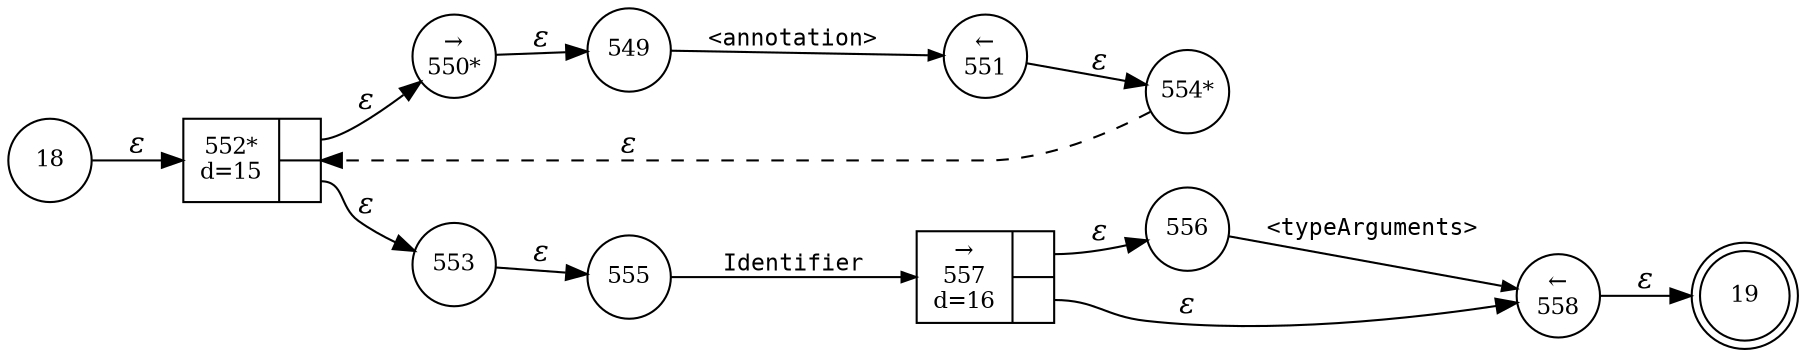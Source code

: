 digraph ATN {
rankdir=LR;
s19[fontsize=11, label="19", shape=doublecircle, fixedsize=true, width=.6];
s18[fontsize=11,label="18", shape=circle, fixedsize=true, width=.55, peripheries=1];
s549[fontsize=11,label="549", shape=circle, fixedsize=true, width=.55, peripheries=1];
s550[fontsize=11,label="&rarr;\n550*", shape=circle, fixedsize=true, width=.55, peripheries=1];
s551[fontsize=11,label="&larr;\n551", shape=circle, fixedsize=true, width=.55, peripheries=1];
s552[fontsize=11,label="{552*\nd=15|{<p0>|<p1>}}", shape=record, fixedsize=false, peripheries=1];
s553[fontsize=11,label="553", shape=circle, fixedsize=true, width=.55, peripheries=1];
s554[fontsize=11,label="554*", shape=circle, fixedsize=true, width=.55, peripheries=1];
s555[fontsize=11,label="555", shape=circle, fixedsize=true, width=.55, peripheries=1];
s556[fontsize=11,label="556", shape=circle, fixedsize=true, width=.55, peripheries=1];
s557[fontsize=11,label="{&rarr;\n557\nd=16|{<p0>|<p1>}}", shape=record, fixedsize=false, peripheries=1];
s558[fontsize=11,label="&larr;\n558", shape=circle, fixedsize=true, width=.55, peripheries=1];
s18 -> s552 [fontname="Times-Italic", label="&epsilon;"];
s552:p0 -> s550 [fontname="Times-Italic", label="&epsilon;"];
s552:p1 -> s553 [fontname="Times-Italic", label="&epsilon;"];
s550 -> s549 [fontname="Times-Italic", label="&epsilon;"];
s553 -> s555 [fontname="Times-Italic", label="&epsilon;"];
s549 -> s551 [fontsize=11, fontname="Courier", arrowsize=.7, label = "<annotation>", arrowhead = normal];
s555 -> s557 [fontsize=11, fontname="Courier", arrowsize=.7, label = "Identifier", arrowhead = normal];
s551 -> s554 [fontname="Times-Italic", label="&epsilon;"];
s557:p0 -> s556 [fontname="Times-Italic", label="&epsilon;"];
s557:p1 -> s558 [fontname="Times-Italic", label="&epsilon;"];
s554 -> s552 [fontname="Times-Italic", label="&epsilon;", style="dashed"];
s556 -> s558 [fontsize=11, fontname="Courier", arrowsize=.7, label = "<typeArguments>", arrowhead = normal];
s558 -> s19 [fontname="Times-Italic", label="&epsilon;"];
}